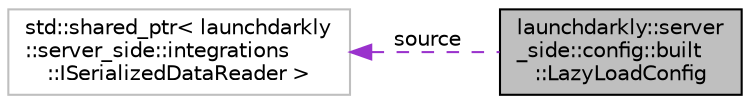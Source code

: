 digraph "launchdarkly::server_side::config::built::LazyLoadConfig"
{
 // LATEX_PDF_SIZE
  edge [fontname="Helvetica",fontsize="10",labelfontname="Helvetica",labelfontsize="10"];
  node [fontname="Helvetica",fontsize="10",shape=record];
  rankdir="LR";
  Node1 [label="launchdarkly::server\l_side::config::built\l::LazyLoadConfig",height=0.2,width=0.4,color="black", fillcolor="grey75", style="filled", fontcolor="black",tooltip=" "];
  Node2 -> Node1 [dir="back",color="darkorchid3",fontsize="10",style="dashed",label=" source" ,fontname="Helvetica"];
  Node2 [label="std::shared_ptr\< launchdarkly\l::server_side::integrations\l::ISerializedDataReader \>",height=0.2,width=0.4,color="grey75", fillcolor="white", style="filled",tooltip=" "];
}
